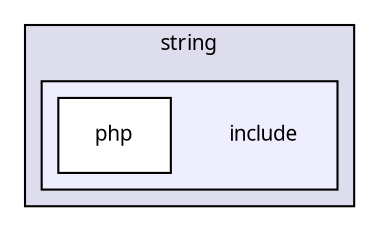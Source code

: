 digraph "packages/string/include/" {
  compound=true
  node [ fontsize="10", fontname="FreeSans.ttf"];
  edge [ labelfontsize="10", labelfontname="FreeSans.ttf"];
  subgraph clusterdir_9411a48ec60ca4bf1faef7f185d1c129 {
    graph [ bgcolor="#ddddee", pencolor="black", label="string" fontname="FreeSans.ttf", fontsize="10", URL="dir_9411a48ec60ca4bf1faef7f185d1c129.html"]
  subgraph clusterdir_291683af5851bb02e56522dc4bfc1544 {
    graph [ bgcolor="#eeeeff", pencolor="black", label="" URL="dir_291683af5851bb02e56522dc4bfc1544.html"];
    dir_291683af5851bb02e56522dc4bfc1544 [shape=plaintext label="include"];
    dir_c0264c0ce347d41d53d07ffaeb4aa600 [shape=box label="php" color="black" fillcolor="white" style="filled" URL="dir_c0264c0ce347d41d53d07ffaeb4aa600.html"];
  }
  }
}
